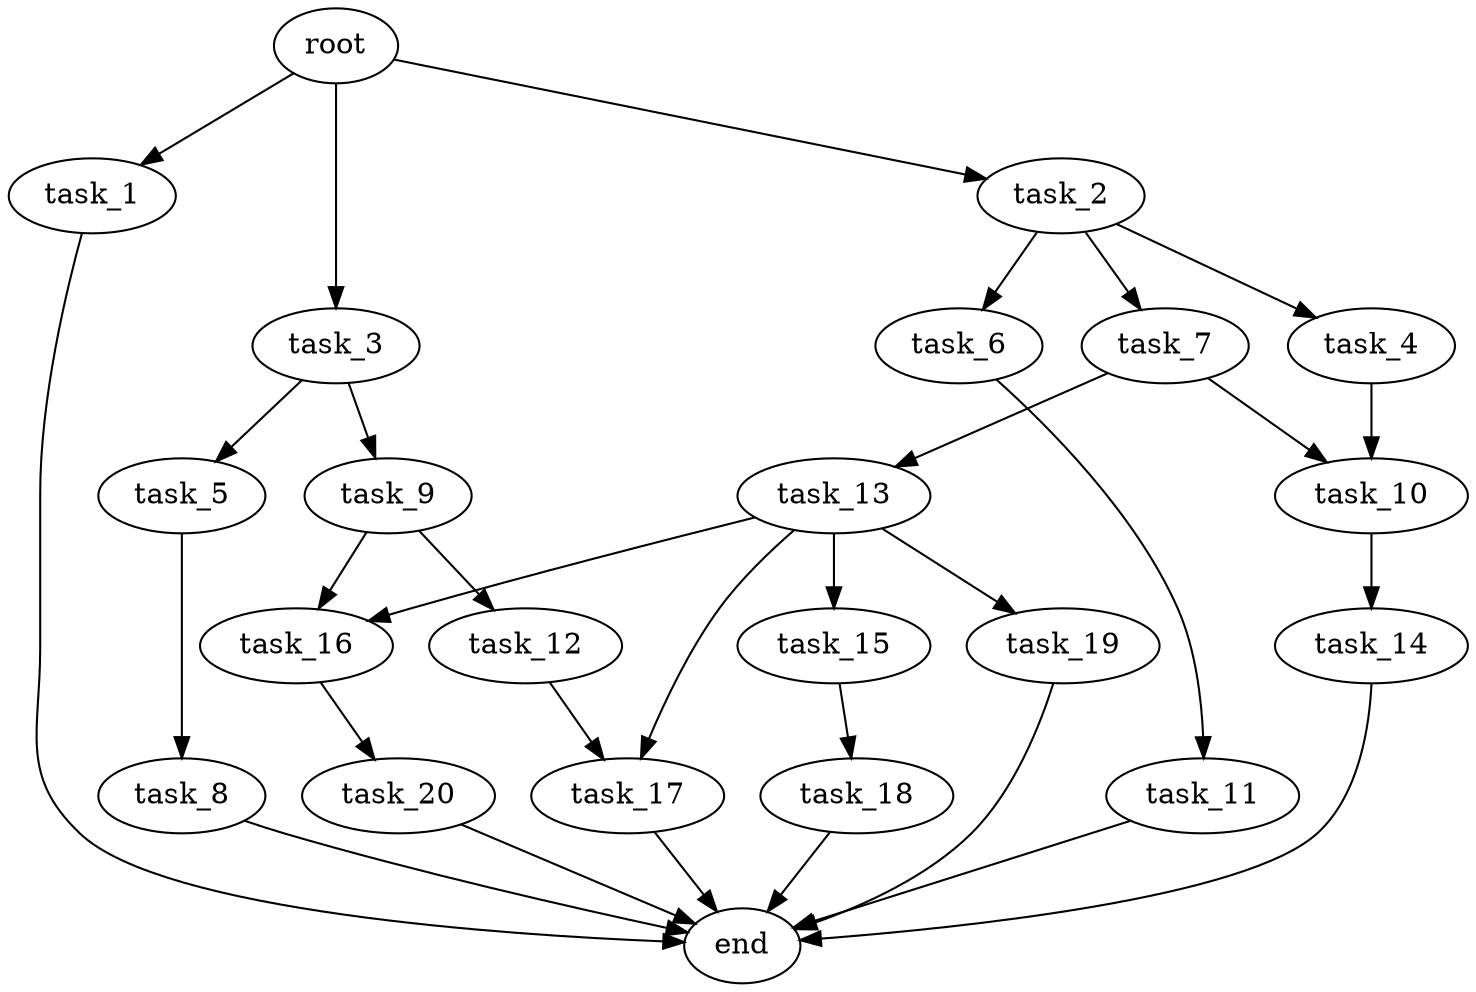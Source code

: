 digraph G {
  root [size="0.000000e+00"];
  task_1 [size="9.782464e+09"];
  task_2 [size="5.013013e+09"];
  task_3 [size="8.119117e+09"];
  task_4 [size="6.258298e+09"];
  task_5 [size="8.786894e+09"];
  task_6 [size="8.904130e+09"];
  task_7 [size="8.148772e+09"];
  task_8 [size="2.956295e+08"];
  task_9 [size="5.549839e+09"];
  task_10 [size="2.802658e+09"];
  task_11 [size="1.517930e+09"];
  task_12 [size="8.971856e+09"];
  task_13 [size="6.569661e+09"];
  task_14 [size="8.788624e+08"];
  task_15 [size="3.822689e+09"];
  task_16 [size="9.606096e+09"];
  task_17 [size="6.124871e+09"];
  task_18 [size="6.255620e+09"];
  task_19 [size="2.275052e+09"];
  task_20 [size="2.404368e+09"];
  end [size="0.000000e+00"];

  root -> task_1 [size="1.000000e-12"];
  root -> task_2 [size="1.000000e-12"];
  root -> task_3 [size="1.000000e-12"];
  task_1 -> end [size="1.000000e-12"];
  task_2 -> task_4 [size="6.258298e+08"];
  task_2 -> task_6 [size="8.904130e+08"];
  task_2 -> task_7 [size="8.148772e+08"];
  task_3 -> task_5 [size="8.786894e+08"];
  task_3 -> task_9 [size="5.549839e+08"];
  task_4 -> task_10 [size="1.401329e+08"];
  task_5 -> task_8 [size="2.956295e+07"];
  task_6 -> task_11 [size="1.517930e+08"];
  task_7 -> task_10 [size="1.401329e+08"];
  task_7 -> task_13 [size="6.569661e+08"];
  task_8 -> end [size="1.000000e-12"];
  task_9 -> task_12 [size="8.971856e+08"];
  task_9 -> task_16 [size="4.803048e+08"];
  task_10 -> task_14 [size="8.788624e+07"];
  task_11 -> end [size="1.000000e-12"];
  task_12 -> task_17 [size="3.062436e+08"];
  task_13 -> task_15 [size="3.822689e+08"];
  task_13 -> task_16 [size="4.803048e+08"];
  task_13 -> task_17 [size="3.062436e+08"];
  task_13 -> task_19 [size="2.275052e+08"];
  task_14 -> end [size="1.000000e-12"];
  task_15 -> task_18 [size="6.255620e+08"];
  task_16 -> task_20 [size="2.404368e+08"];
  task_17 -> end [size="1.000000e-12"];
  task_18 -> end [size="1.000000e-12"];
  task_19 -> end [size="1.000000e-12"];
  task_20 -> end [size="1.000000e-12"];
}
